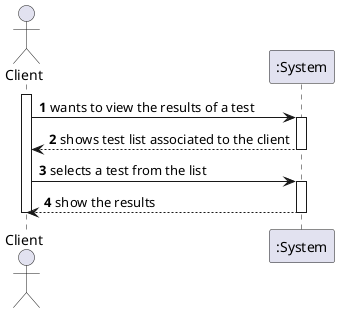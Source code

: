 @startuml

autonumber
actor Client as C
participant ":System" as S
activate C
C -> S: wants to view the results of a test
activate S
S --> C: shows test list associated to the client
deactivate S
C -> S: selects a test from the list
activate S
S --> C: show the results
deactivate S

deactivate C
@enduml